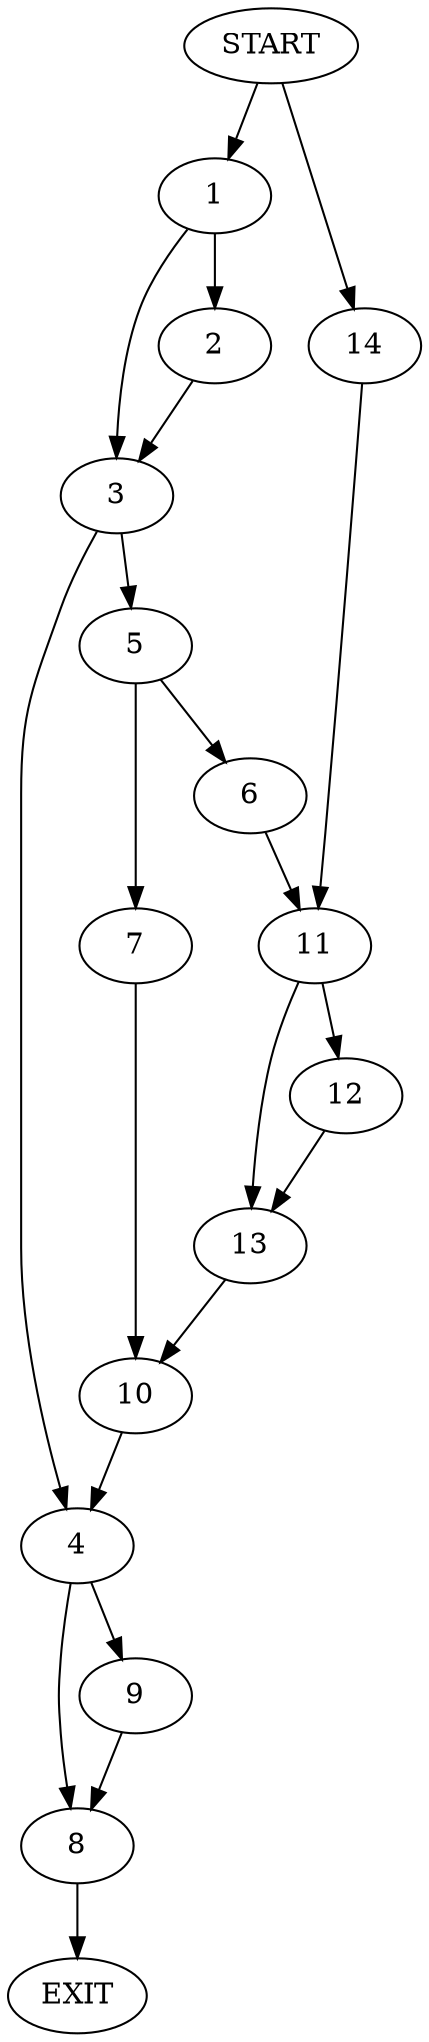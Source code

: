 digraph {
0 [label="START"]
15 [label="EXIT"]
0 -> 1
1 -> 2
1 -> 3
2 -> 3
3 -> 4
3 -> 5
5 -> 6
5 -> 7
4 -> 8
4 -> 9
7 -> 10
6 -> 11
11 -> 12
11 -> 13
0 -> 14
14 -> 11
13 -> 10
12 -> 13
10 -> 4
8 -> 15
9 -> 8
}
